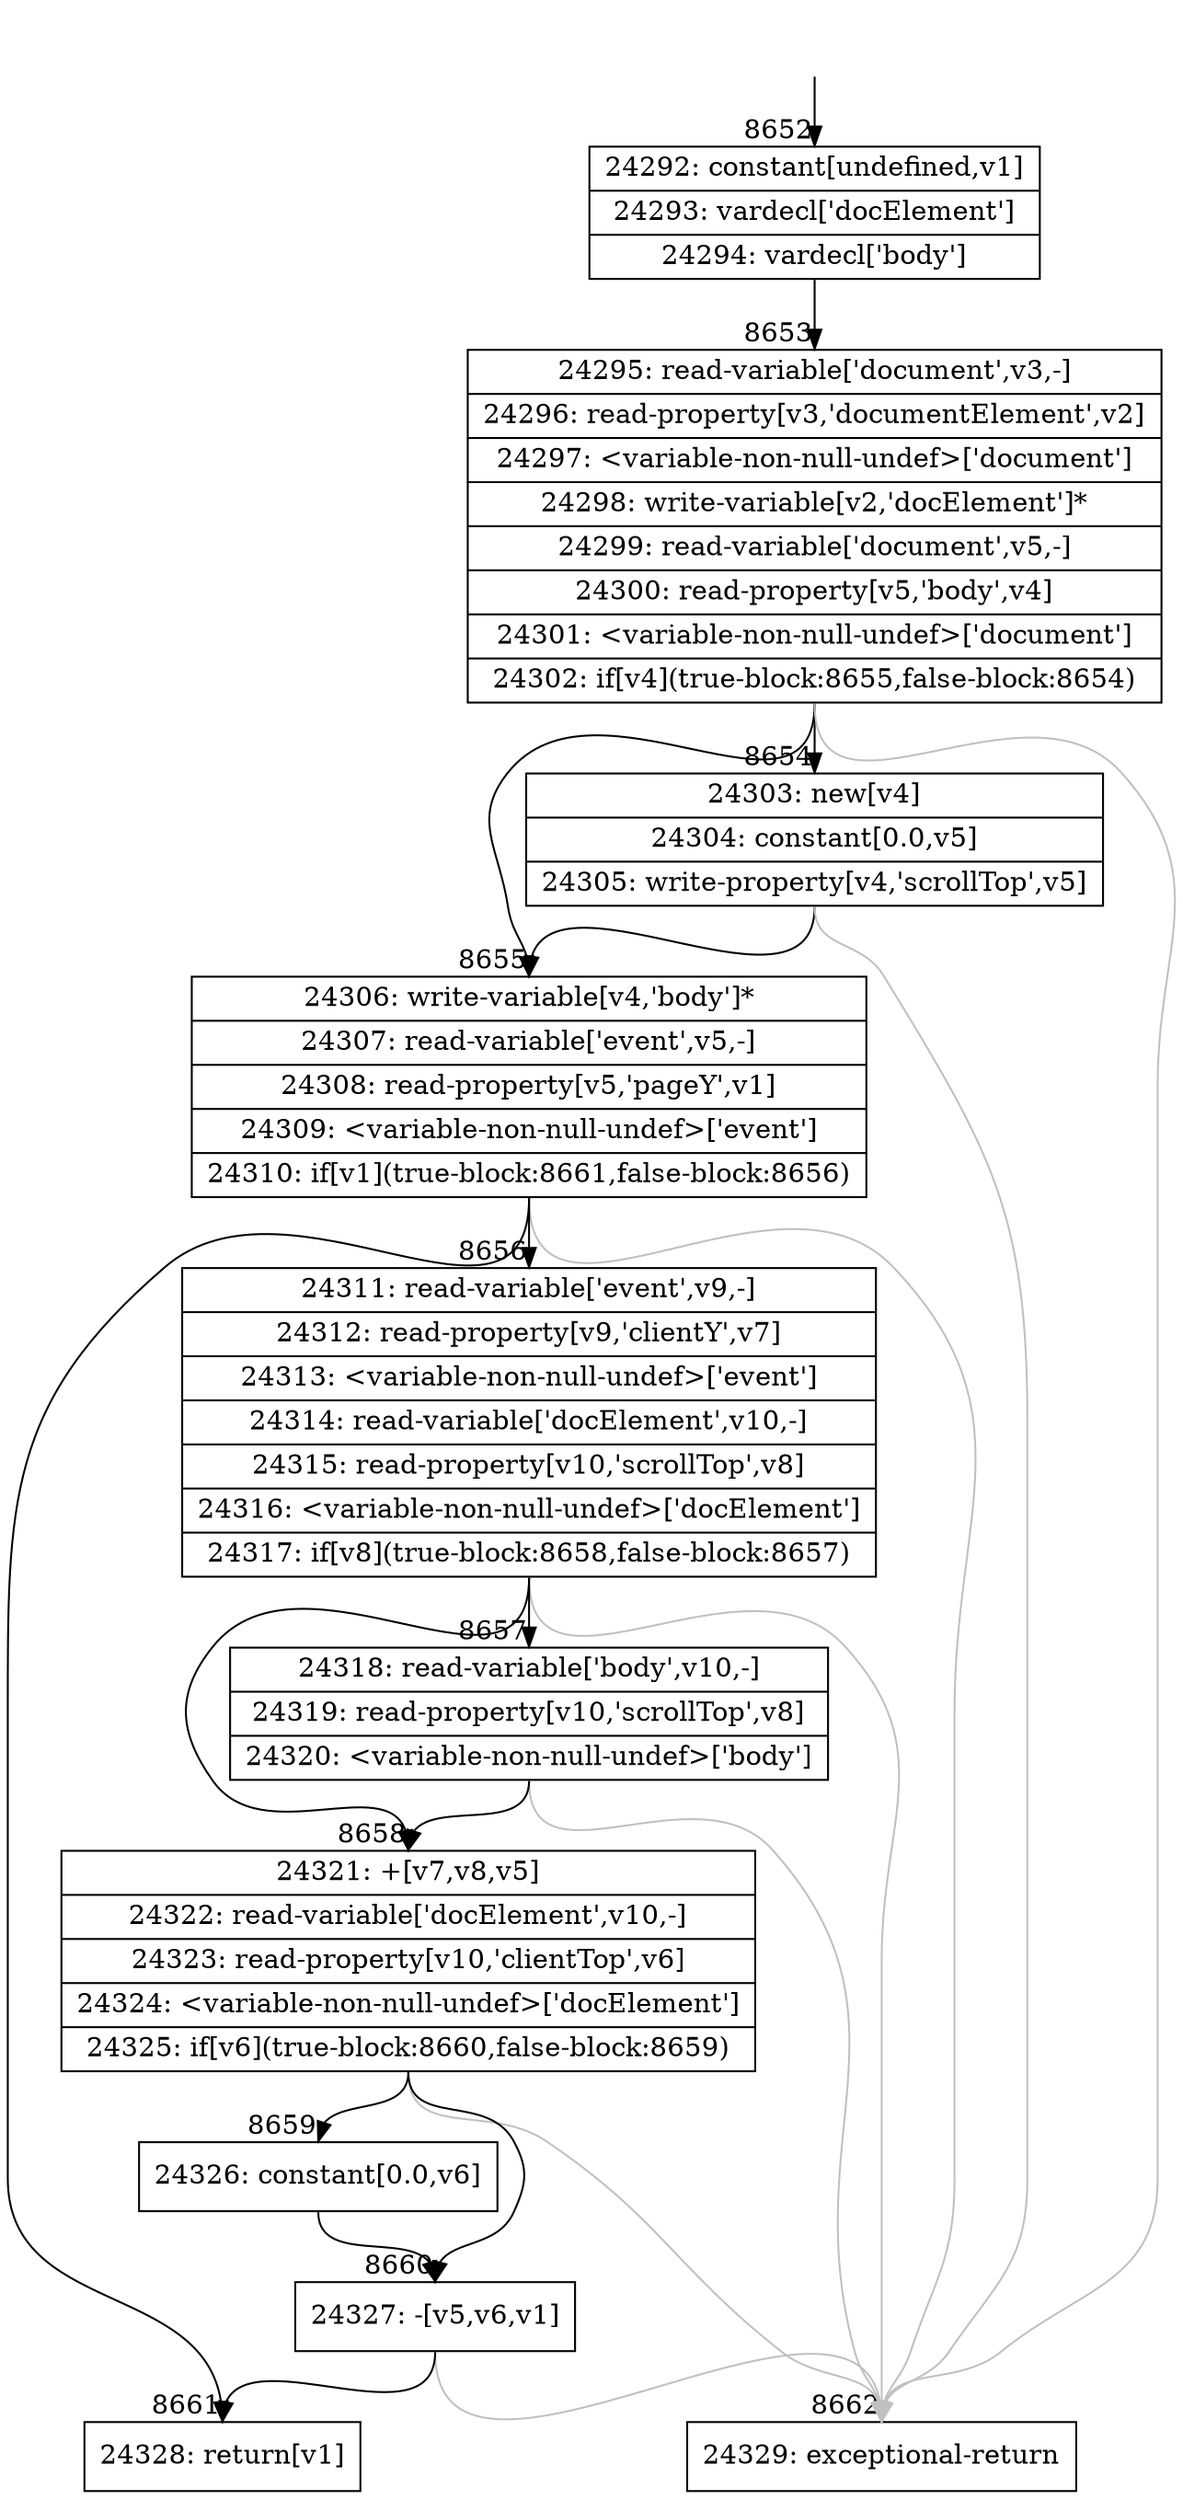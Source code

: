 digraph {
rankdir="TD"
BB_entry653[shape=none,label=""];
BB_entry653 -> BB8652 [tailport=s, headport=n, headlabel="    8652"]
BB8652 [shape=record label="{24292: constant[undefined,v1]|24293: vardecl['docElement']|24294: vardecl['body']}" ] 
BB8652 -> BB8653 [tailport=s, headport=n, headlabel="      8653"]
BB8653 [shape=record label="{24295: read-variable['document',v3,-]|24296: read-property[v3,'documentElement',v2]|24297: \<variable-non-null-undef\>['document']|24298: write-variable[v2,'docElement']*|24299: read-variable['document',v5,-]|24300: read-property[v5,'body',v4]|24301: \<variable-non-null-undef\>['document']|24302: if[v4](true-block:8655,false-block:8654)}" ] 
BB8653 -> BB8655 [tailport=s, headport=n, headlabel="      8655"]
BB8653 -> BB8654 [tailport=s, headport=n, headlabel="      8654"]
BB8653 -> BB8662 [tailport=s, headport=n, color=gray, headlabel="      8662"]
BB8654 [shape=record label="{24303: new[v4]|24304: constant[0.0,v5]|24305: write-property[v4,'scrollTop',v5]}" ] 
BB8654 -> BB8655 [tailport=s, headport=n]
BB8654 -> BB8662 [tailport=s, headport=n, color=gray]
BB8655 [shape=record label="{24306: write-variable[v4,'body']*|24307: read-variable['event',v5,-]|24308: read-property[v5,'pageY',v1]|24309: \<variable-non-null-undef\>['event']|24310: if[v1](true-block:8661,false-block:8656)}" ] 
BB8655 -> BB8661 [tailport=s, headport=n, headlabel="      8661"]
BB8655 -> BB8656 [tailport=s, headport=n, headlabel="      8656"]
BB8655 -> BB8662 [tailport=s, headport=n, color=gray]
BB8656 [shape=record label="{24311: read-variable['event',v9,-]|24312: read-property[v9,'clientY',v7]|24313: \<variable-non-null-undef\>['event']|24314: read-variable['docElement',v10,-]|24315: read-property[v10,'scrollTop',v8]|24316: \<variable-non-null-undef\>['docElement']|24317: if[v8](true-block:8658,false-block:8657)}" ] 
BB8656 -> BB8658 [tailport=s, headport=n, headlabel="      8658"]
BB8656 -> BB8657 [tailport=s, headport=n, headlabel="      8657"]
BB8656 -> BB8662 [tailport=s, headport=n, color=gray]
BB8657 [shape=record label="{24318: read-variable['body',v10,-]|24319: read-property[v10,'scrollTop',v8]|24320: \<variable-non-null-undef\>['body']}" ] 
BB8657 -> BB8658 [tailport=s, headport=n]
BB8657 -> BB8662 [tailport=s, headport=n, color=gray]
BB8658 [shape=record label="{24321: +[v7,v8,v5]|24322: read-variable['docElement',v10,-]|24323: read-property[v10,'clientTop',v6]|24324: \<variable-non-null-undef\>['docElement']|24325: if[v6](true-block:8660,false-block:8659)}" ] 
BB8658 -> BB8660 [tailport=s, headport=n, headlabel="      8660"]
BB8658 -> BB8659 [tailport=s, headport=n, headlabel="      8659"]
BB8658 -> BB8662 [tailport=s, headport=n, color=gray]
BB8659 [shape=record label="{24326: constant[0.0,v6]}" ] 
BB8659 -> BB8660 [tailport=s, headport=n]
BB8660 [shape=record label="{24327: -[v5,v6,v1]}" ] 
BB8660 -> BB8661 [tailport=s, headport=n]
BB8660 -> BB8662 [tailport=s, headport=n, color=gray]
BB8661 [shape=record label="{24328: return[v1]}" ] 
BB8662 [shape=record label="{24329: exceptional-return}" ] 
//#$~ 6750
}

